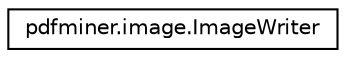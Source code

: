 digraph "Graphical Class Hierarchy"
{
 // LATEX_PDF_SIZE
  edge [fontname="Helvetica",fontsize="10",labelfontname="Helvetica",labelfontsize="10"];
  node [fontname="Helvetica",fontsize="10",shape=record];
  rankdir="LR";
  Node0 [label="pdfminer.image.ImageWriter",height=0.2,width=0.4,color="black", fillcolor="white", style="filled",URL="$classpdfminer_1_1image_1_1ImageWriter.html",tooltip=" "];
}
